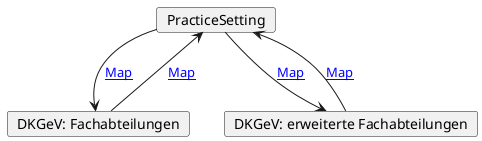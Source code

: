 @startuml

card "PracticeSetting" as ps
card "DKGeV: Fachabteilungen" as fachabt
card "DKGeV: erweiterte Fachabteilungen" as fachabterw

ps --> fachabt : [[ConceptMap-IheCsFachrichtungAerztlich2BPflV.html Map]]
ps --> fachabterw : [[ConceptMap-IheCsFachrichtungAerztlich2BPflVerw.html Map]]

fachabt --> ps : [[ConceptMap-BPflV2IheCsFachrichtungAerztlich.html Map]]
fachabterw --> ps : [[ConceptMap-BPflVerw2IheCsFachrichtungAerztlich.html Map]]

@enduml